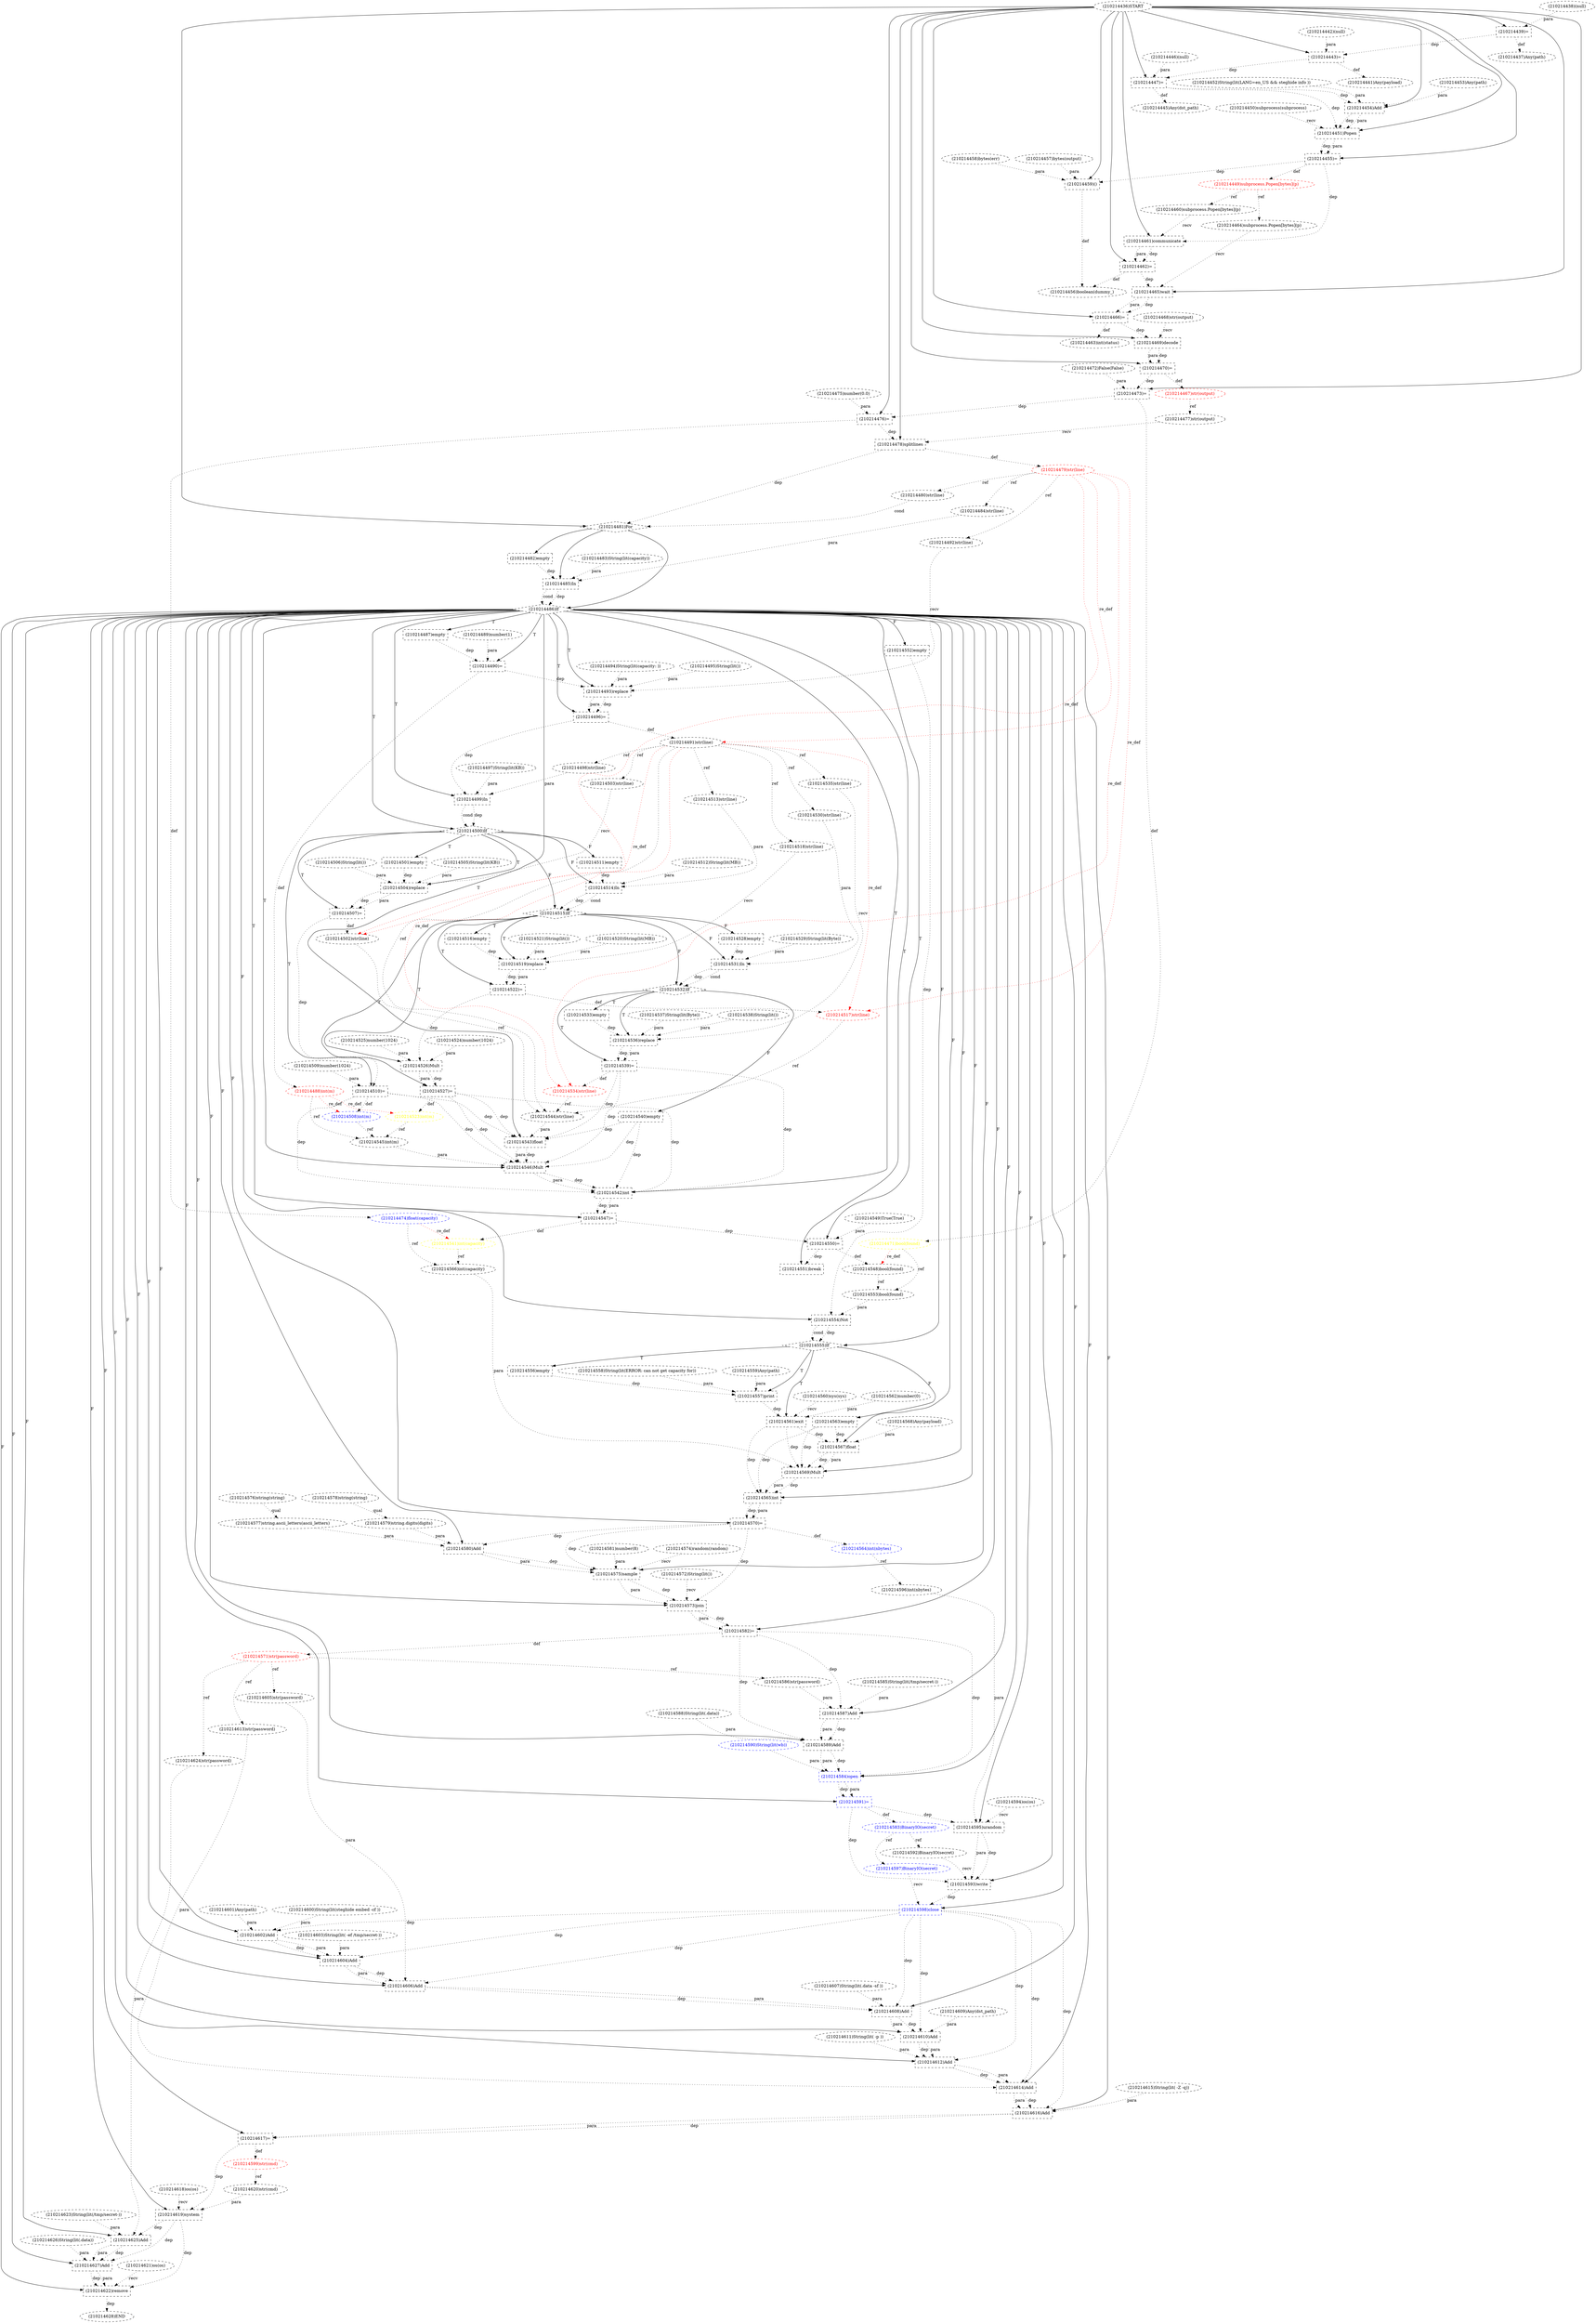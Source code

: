 digraph G {
1 [label="(210214581)number(8)" shape=ellipse style=dashed]
2 [label="(210214489)number(1)" shape=ellipse style=dashed]
3 [label="(210214563)empty" shape=box style=dashed]
4 [label="(210214617)=" shape=box style=dashed]
5 [label="(210214459)()" shape=box style=dashed]
6 [label="(210214453)Any(path)" shape=ellipse style=dashed]
7 [label="(210214555)If" shape=diamond style=dashed]
8 [label="(210214508)int(m)" shape=ellipse style=dashed color=blue fontcolor=blue]
9 [label="(210214535)str(line)" shape=ellipse style=dashed]
10 [label="(210214586)str(password)" shape=ellipse style=dashed]
11 [label="(210214475)number(0.0)" shape=ellipse style=dashed]
12 [label="(210214483)String(lit(capacity))" shape=ellipse style=dashed]
13 [label="(210214591)=" shape=box style=dashed color=blue fontcolor=blue]
14 [label="(210214506)String(lit())" shape=ellipse style=dashed]
15 [label="(210214484)str(line)" shape=ellipse style=dashed]
16 [label="(210214494)String(lit(capacity: ))" shape=ellipse style=dashed]
17 [label="(210214551)break" shape=box style=dashed]
18 [label="(210214589)Add" shape=box style=dashed]
19 [label="(210214625)Add" shape=box style=dashed]
20 [label="(210214569)Mult" shape=box style=dashed]
21 [label="(210214584)open" shape=box style=dashed color=blue fontcolor=blue]
22 [label="(210214488)int(m)" shape=ellipse style=dashed color=red fontcolor=red]
23 [label="(210214518)str(line)" shape=ellipse style=dashed]
24 [label="(210214571)str(password)" shape=ellipse style=dashed color=red fontcolor=red]
25 [label="(210214609)Any(dst_path)" shape=ellipse style=dashed]
26 [label="(210214590)String(lit(wb))" shape=ellipse style=dashed color=blue fontcolor=blue]
27 [label="(210214528)empty" shape=box style=dashed]
28 [label="(210214478)splitlines" shape=box style=dashed]
29 [label="(210214519)replace" shape=box style=dashed]
30 [label="(210214548)bool(found)" shape=ellipse style=dashed color=black fontcolor=black]
31 [label="(210214509)number(1024)" shape=ellipse style=dashed]
32 [label="(210214611)String(lit( -p ))" shape=ellipse style=dashed]
33 [label="(210214541)int(capacity)" shape=ellipse style=dashed color=yellow fontcolor=yellow]
34 [label="(210214618)os(os)" shape=ellipse style=dashed]
35 [label="(210214493)replace" shape=box style=dashed]
36 [label="(210214612)Add" shape=box style=dashed]
37 [label="(210214512)String(lit(MB))" shape=ellipse style=dashed]
38 [label="(210214443)=" shape=box style=dashed]
39 [label="(210214619)system" shape=box style=dashed]
40 [label="(210214545)int(m)" shape=ellipse style=dashed]
41 [label="(210214498)str(line)" shape=ellipse style=dashed]
42 [label="(210214530)str(line)" shape=ellipse style=dashed]
43 [label="(210214474)float(capacity)" shape=ellipse style=dashed color=blue fontcolor=blue]
44 [label="(210214578)string(string)" shape=ellipse style=dashed]
45 [label="(210214469)decode" shape=box style=dashed]
46 [label="(210214558)String(lit(ERROR: can not get capacity for))" shape=ellipse style=dashed]
47 [label="(210214565)int" shape=box style=dashed]
48 [label="(210214577)string.ascii_letters(ascii_letters)" shape=ellipse style=dashed]
49 [label="(210214546)Mult" shape=box style=dashed]
50 [label="(210214482)empty" shape=box style=dashed]
51 [label="(210214485)In" shape=box style=dashed]
52 [label="(210214613)str(password)" shape=ellipse style=dashed]
53 [label="(210214514)In" shape=box style=dashed]
54 [label="(210214615)String(lit( -Z -q))" shape=ellipse style=dashed]
55 [label="(210214436)START" style=dashed]
56 [label="(210214515)If" shape=diamond style=dashed]
57 [label="(210214503)str(line)" shape=ellipse style=dashed]
58 [label="(210214610)Add" shape=box style=dashed]
59 [label="(210214456)boolean(dummy_)" shape=ellipse style=dashed]
60 [label="(210214568)Any(payload)" shape=ellipse style=dashed]
61 [label="(210214576)string(string)" shape=ellipse style=dashed]
62 [label="(210214449)subprocess.Popen[bytes](p)" shape=ellipse style=dashed color=red fontcolor=red]
63 [label="(210214490)=" shape=box style=dashed]
64 [label="(210214479)str(line)" shape=ellipse style=dashed color=red fontcolor=red]
65 [label="(210214538)String(lit())" shape=ellipse style=dashed]
66 [label="(210214468)str(output)" shape=ellipse style=dashed]
67 [label="(210214464)subprocess.Popen[bytes](p)" shape=ellipse style=dashed]
68 [label="(210214491)str(line)" shape=ellipse style=dashed color=black fontcolor=black]
69 [label="(210214602)Add" shape=box style=dashed]
70 [label="(210214521)String(lit())" shape=ellipse style=dashed]
71 [label="(210214616)Add" shape=box style=dashed]
72 [label="(210214492)str(line)" shape=ellipse style=dashed]
73 [label="(210214496)=" shape=box style=dashed]
74 [label="(210214522)=" shape=box style=dashed]
75 [label="(210214559)Any(path)" shape=ellipse style=dashed]
76 [label="(210214566)int(capacity)" shape=ellipse style=dashed]
77 [label="(210214452)String(lit(LANG=en_US && steghide info ))" shape=ellipse style=dashed]
78 [label="(210214476)=" shape=box style=dashed]
79 [label="(210214450)subprocess(subprocess)" shape=ellipse style=dashed]
80 [label="(210214580)Add" shape=box style=dashed]
81 [label="(210214627)Add" shape=box style=dashed]
82 [label="(210214536)replace" shape=box style=dashed]
83 [label="(210214549)True(True)" shape=ellipse style=dashed]
84 [label="(210214500)If" shape=diamond style=dashed]
85 [label="(210214527)=" shape=box style=dashed]
86 [label="(210214544)str(line)" shape=ellipse style=dashed]
87 [label="(210214595)urandom" shape=box style=dashed]
88 [label="(210214471)bool(found)" shape=ellipse style=dashed color=yellow fontcolor=yellow]
89 [label="(210214540)empty" shape=box style=dashed]
90 [label="(210214458)bytes(err)" shape=ellipse style=dashed]
91 [label="(210214524)number(1024)" shape=ellipse style=dashed]
92 [label="(210214614)Add" shape=box style=dashed]
93 [label="(210214516)empty" shape=box style=dashed]
94 [label="(210214582)=" shape=box style=dashed]
95 [label="(210214597)BinaryIO(secret)" shape=ellipse style=dashed color=blue fontcolor=blue]
96 [label="(210214497)String(lit(KB))" shape=ellipse style=dashed]
97 [label="(210214529)String(lit(Byte))" shape=ellipse style=dashed]
98 [label="(210214437)Any(path)" shape=ellipse style=dashed]
99 [label="(210214622)remove" shape=box style=dashed]
100 [label="(210214504)replace" shape=box style=dashed]
101 [label="(210214583)BinaryIO(secret)" shape=ellipse style=dashed color=blue fontcolor=blue]
102 [label="(210214623)String(lit(/tmp/secret-))" shape=ellipse style=dashed]
103 [label="(210214510)=" shape=box style=dashed]
104 [label="(210214445)Any(dst_path)" shape=ellipse style=dashed]
105 [label="(210214556)empty" shape=box style=dashed]
106 [label="(210214455)=" shape=box style=dashed]
107 [label="(210214470)=" shape=box style=dashed]
108 [label="(210214495)String(lit())" shape=ellipse style=dashed]
109 [label="(210214624)str(password)" shape=ellipse style=dashed]
110 [label="(210214457)bytes(output)" shape=ellipse style=dashed]
111 [label="(210214557)print" shape=box style=dashed]
112 [label="(210214587)Add" shape=box style=dashed]
113 [label="(210214592)BinaryIO(secret)" shape=ellipse style=dashed]
114 [label="(210214517)str(line)" shape=ellipse style=dashed color=red fontcolor=red]
115 [label="(210214570)=" shape=box style=dashed]
116 [label="(210214451)Popen" shape=box style=dashed]
117 [label="(210214574)random(random)" shape=ellipse style=dashed]
118 [label="(210214438)(null)" shape=ellipse style=dashed]
119 [label="(210214601)Any(path)" shape=ellipse style=dashed]
120 [label="(210214462)=" shape=box style=dashed]
121 [label="(210214442)(null)" shape=ellipse style=dashed]
122 [label="(210214562)number(0)" shape=ellipse style=dashed]
123 [label="(210214621)os(os)" shape=ellipse style=dashed]
124 [label="(210214487)empty" shape=box style=dashed]
125 [label="(210214534)str(line)" shape=ellipse style=dashed color=red fontcolor=red]
126 [label="(210214465)wait" shape=box style=dashed]
127 [label="(210214502)str(line)" shape=ellipse style=dashed color=black fontcolor=black]
128 [label="(210214598)close" shape=box style=dashed color=blue fontcolor=blue]
129 [label="(210214605)str(password)" shape=ellipse style=dashed]
130 [label="(210214539)=" shape=box style=dashed]
131 [label="(210214439)=" shape=box style=dashed]
132 [label="(210214520)String(lit(MB))" shape=ellipse style=dashed]
133 [label="(210214447)=" shape=box style=dashed]
134 [label="(210214505)String(lit(KB))" shape=ellipse style=dashed]
135 [label="(210214523)int(m)" shape=ellipse style=dashed color=yellow fontcolor=yellow]
136 [label="(210214553)bool(found)" shape=ellipse style=dashed]
137 [label="(210214466)=" shape=box style=dashed]
138 [label="(210214480)str(line)" shape=ellipse style=dashed]
139 [label="(210214542)int" shape=box style=dashed]
140 [label="(210214560)sys(sys)" shape=ellipse style=dashed]
141 [label="(210214513)str(line)" shape=ellipse style=dashed]
142 [label="(210214547)=" shape=box style=dashed]
143 [label="(210214441)Any(payload)" shape=ellipse style=dashed]
144 [label="(210214596)int(nbytes)" shape=ellipse style=dashed]
145 [label="(210214473)=" shape=box style=dashed]
146 [label="(210214608)Add" shape=box style=dashed]
147 [label="(210214575)sample" shape=box style=dashed]
148 [label="(210214501)empty" shape=box style=dashed]
149 [label="(210214526)Mult" shape=box style=dashed]
150 [label="(210214477)str(output)" shape=ellipse style=dashed]
151 [label="(210214593)write" shape=box style=dashed]
152 [label="(210214532)If" shape=diamond style=dashed]
153 [label="(210214550)=" shape=box style=dashed]
154 [label="(210214564)int(nbytes)" shape=ellipse style=dashed color=blue fontcolor=blue]
155 [label="(210214588)String(lit(.data))" shape=ellipse style=dashed]
156 [label="(210214620)str(cmd)" shape=ellipse style=dashed]
157 [label="(210214533)empty" shape=box style=dashed]
158 [label="(210214543)float" shape=box style=dashed]
159 [label="(210214507)=" shape=box style=dashed]
160 [label="(210214606)Add" shape=box style=dashed]
161 [label="(210214460)subprocess.Popen[bytes](p)" shape=ellipse style=dashed]
162 [label="(210214626)String(lit(.data))" shape=ellipse style=dashed]
163 [label="(210214599)str(cmd)" shape=ellipse style=dashed color=red fontcolor=red]
164 [label="(210214446)(null)" shape=ellipse style=dashed]
165 [label="(210214579)string.digits(digits)" shape=ellipse style=dashed]
166 [label="(210214461)communicate" shape=box style=dashed]
167 [label="(210214454)Add" shape=box style=dashed]
168 [label="(210214499)In" shape=box style=dashed]
169 [label="(210214554)Not" shape=box style=dashed]
170 [label="(210214525)number(1024)" shape=ellipse style=dashed]
171 [label="(210214567)float" shape=box style=dashed]
172 [label="(210214463)int(status)" shape=ellipse style=dashed]
173 [label="(210214604)Add" shape=box style=dashed]
174 [label="(210214573)join" shape=box style=dashed]
175 [label="(210214561)exit" shape=box style=dashed]
176 [label="(210214472)False(False)" shape=ellipse style=dashed]
177 [label="(210214486)If" shape=diamond style=dashed]
178 [label="(210214594)os(os)" shape=ellipse style=dashed]
179 [label="(210214552)empty" shape=box style=dashed]
180 [label="(210214628)END" style=dashed]
181 [label="(210214600)String(lit(steghide embed -cf ))" shape=ellipse style=dashed]
182 [label="(210214467)str(output)" shape=ellipse style=dashed color=red fontcolor=red]
183 [label="(210214585)String(lit(/tmp/secret-))" shape=ellipse style=dashed]
184 [label="(210214603)String(lit( -ef /tmp/secret-))" shape=ellipse style=dashed]
185 [label="(210214537)String(lit(Byte))" shape=ellipse style=dashed]
186 [label="(210214572)String(lit())" shape=ellipse style=dashed]
187 [label="(210214607)String(lit(.data -sf ))" shape=ellipse style=dashed]
188 [label="(210214481)For" shape=diamond style=dashed]
189 [label="(210214511)empty" shape=box style=dashed]
190 [label="(210214531)In" shape=box style=dashed]
7 -> 3 [label="F"];
177 -> 4 [label="F"];
71 -> 4 [label="dep" style=dotted];
71 -> 4 [label="para" style=dotted];
55 -> 5 [label="" style=solid];
110 -> 5 [label="para" style=dotted];
90 -> 5 [label="para" style=dotted];
106 -> 5 [label="dep" style=dotted];
177 -> 7 [label="F"];
169 -> 7 [label="dep" style=dotted];
169 -> 7 [label="cond" style=dotted];
103 -> 8 [label="def" style=dotted];
22 -> 8 [label="re_def" style=dotted color=red];
68 -> 9 [label="ref" style=dotted];
24 -> 10 [label="ref" style=dotted];
177 -> 13 [label="F"];
21 -> 13 [label="dep" style=dotted];
21 -> 13 [label="para" style=dotted];
64 -> 15 [label="ref" style=dotted];
177 -> 17 [label="T"];
153 -> 17 [label="dep" style=dotted];
177 -> 18 [label="F"];
112 -> 18 [label="dep" style=dotted];
112 -> 18 [label="para" style=dotted];
155 -> 18 [label="para" style=dotted];
94 -> 18 [label="dep" style=dotted];
177 -> 19 [label="F"];
102 -> 19 [label="para" style=dotted];
109 -> 19 [label="para" style=dotted];
39 -> 19 [label="dep" style=dotted];
177 -> 20 [label="F"];
76 -> 20 [label="para" style=dotted];
171 -> 20 [label="dep" style=dotted];
171 -> 20 [label="para" style=dotted];
3 -> 20 [label="dep" style=dotted];
175 -> 20 [label="dep" style=dotted];
177 -> 21 [label="F"];
18 -> 21 [label="dep" style=dotted];
18 -> 21 [label="para" style=dotted];
26 -> 21 [label="para" style=dotted];
94 -> 21 [label="dep" style=dotted];
63 -> 22 [label="def" style=dotted];
68 -> 23 [label="ref" style=dotted];
94 -> 24 [label="def" style=dotted];
56 -> 27 [label="F"];
55 -> 28 [label="" style=solid];
150 -> 28 [label="recv" style=dotted];
78 -> 28 [label="dep" style=dotted];
56 -> 29 [label="T"];
23 -> 29 [label="recv" style=dotted];
132 -> 29 [label="para" style=dotted];
70 -> 29 [label="para" style=dotted];
93 -> 29 [label="dep" style=dotted];
153 -> 30 [label="def" style=dotted];
88 -> 30 [label="re_def" style=dotted color=red];
142 -> 33 [label="def" style=dotted];
43 -> 33 [label="re_def" style=dotted color=red];
177 -> 35 [label="T"];
72 -> 35 [label="recv" style=dotted];
16 -> 35 [label="para" style=dotted];
108 -> 35 [label="para" style=dotted];
63 -> 35 [label="dep" style=dotted];
177 -> 36 [label="F"];
58 -> 36 [label="dep" style=dotted];
58 -> 36 [label="para" style=dotted];
32 -> 36 [label="para" style=dotted];
128 -> 36 [label="dep" style=dotted];
55 -> 38 [label="" style=solid];
121 -> 38 [label="para" style=dotted];
131 -> 38 [label="dep" style=dotted];
177 -> 39 [label="F"];
34 -> 39 [label="recv" style=dotted];
156 -> 39 [label="para" style=dotted];
4 -> 39 [label="dep" style=dotted];
22 -> 40 [label="ref" style=dotted];
8 -> 40 [label="ref" style=dotted];
135 -> 40 [label="ref" style=dotted];
68 -> 41 [label="ref" style=dotted];
68 -> 42 [label="ref" style=dotted];
78 -> 43 [label="def" style=dotted];
55 -> 45 [label="" style=solid];
66 -> 45 [label="recv" style=dotted];
137 -> 45 [label="dep" style=dotted];
177 -> 47 [label="F"];
20 -> 47 [label="dep" style=dotted];
20 -> 47 [label="para" style=dotted];
3 -> 47 [label="dep" style=dotted];
175 -> 47 [label="dep" style=dotted];
61 -> 48 [label="qual" style=dotted];
177 -> 49 [label="T"];
158 -> 49 [label="dep" style=dotted];
158 -> 49 [label="para" style=dotted];
40 -> 49 [label="para" style=dotted];
89 -> 49 [label="dep" style=dotted];
103 -> 49 [label="dep" style=dotted];
85 -> 49 [label="dep" style=dotted];
130 -> 49 [label="dep" style=dotted];
188 -> 50 [label="" style=solid];
188 -> 51 [label="" style=solid];
12 -> 51 [label="para" style=dotted];
15 -> 51 [label="para" style=dotted];
50 -> 51 [label="dep" style=dotted];
24 -> 52 [label="ref" style=dotted];
84 -> 53 [label="F"];
37 -> 53 [label="para" style=dotted];
141 -> 53 [label="para" style=dotted];
189 -> 53 [label="dep" style=dotted];
84 -> 56 [label="F"];
53 -> 56 [label="dep" style=dotted];
53 -> 56 [label="cond" style=dotted];
68 -> 57 [label="ref" style=dotted];
177 -> 58 [label="F"];
146 -> 58 [label="dep" style=dotted];
146 -> 58 [label="para" style=dotted];
25 -> 58 [label="para" style=dotted];
128 -> 58 [label="dep" style=dotted];
5 -> 59 [label="def" style=dotted];
120 -> 59 [label="def" style=dotted];
106 -> 62 [label="def" style=dotted];
177 -> 63 [label="T"];
2 -> 63 [label="para" style=dotted];
124 -> 63 [label="dep" style=dotted];
28 -> 64 [label="def" style=dotted];
62 -> 67 [label="ref" style=dotted];
73 -> 68 [label="def" style=dotted];
64 -> 68 [label="re_def" style=dotted color=red];
177 -> 69 [label="F"];
181 -> 69 [label="para" style=dotted];
119 -> 69 [label="para" style=dotted];
128 -> 69 [label="dep" style=dotted];
177 -> 71 [label="F"];
92 -> 71 [label="dep" style=dotted];
92 -> 71 [label="para" style=dotted];
54 -> 71 [label="para" style=dotted];
128 -> 71 [label="dep" style=dotted];
64 -> 72 [label="ref" style=dotted];
177 -> 73 [label="T"];
35 -> 73 [label="dep" style=dotted];
35 -> 73 [label="para" style=dotted];
56 -> 74 [label="T"];
29 -> 74 [label="dep" style=dotted];
29 -> 74 [label="para" style=dotted];
43 -> 76 [label="ref" style=dotted];
33 -> 76 [label="ref" style=dotted];
55 -> 78 [label="" style=solid];
11 -> 78 [label="para" style=dotted];
145 -> 78 [label="dep" style=dotted];
177 -> 80 [label="F"];
48 -> 80 [label="para" style=dotted];
165 -> 80 [label="para" style=dotted];
115 -> 80 [label="dep" style=dotted];
177 -> 81 [label="F"];
19 -> 81 [label="dep" style=dotted];
19 -> 81 [label="para" style=dotted];
162 -> 81 [label="para" style=dotted];
39 -> 81 [label="dep" style=dotted];
152 -> 82 [label="T"];
9 -> 82 [label="recv" style=dotted];
185 -> 82 [label="para" style=dotted];
65 -> 82 [label="para" style=dotted];
157 -> 82 [label="dep" style=dotted];
177 -> 84 [label="T"];
168 -> 84 [label="dep" style=dotted];
168 -> 84 [label="cond" style=dotted];
56 -> 85 [label="T"];
149 -> 85 [label="dep" style=dotted];
149 -> 85 [label="para" style=dotted];
125 -> 86 [label="ref" style=dotted];
127 -> 86 [label="ref" style=dotted];
114 -> 86 [label="ref" style=dotted];
68 -> 86 [label="ref" style=dotted];
177 -> 87 [label="F"];
178 -> 87 [label="recv" style=dotted];
144 -> 87 [label="para" style=dotted];
13 -> 87 [label="dep" style=dotted];
145 -> 88 [label="def" style=dotted];
152 -> 89 [label="F"];
177 -> 92 [label="F"];
36 -> 92 [label="dep" style=dotted];
36 -> 92 [label="para" style=dotted];
52 -> 92 [label="para" style=dotted];
128 -> 92 [label="dep" style=dotted];
56 -> 93 [label="T"];
177 -> 94 [label="F"];
174 -> 94 [label="dep" style=dotted];
174 -> 94 [label="para" style=dotted];
101 -> 95 [label="ref" style=dotted];
131 -> 98 [label="def" style=dotted];
177 -> 99 [label="F"];
123 -> 99 [label="recv" style=dotted];
81 -> 99 [label="dep" style=dotted];
81 -> 99 [label="para" style=dotted];
39 -> 99 [label="dep" style=dotted];
84 -> 100 [label="T"];
57 -> 100 [label="recv" style=dotted];
134 -> 100 [label="para" style=dotted];
14 -> 100 [label="para" style=dotted];
148 -> 100 [label="dep" style=dotted];
13 -> 101 [label="def" style=dotted];
84 -> 103 [label="T"];
31 -> 103 [label="para" style=dotted];
159 -> 103 [label="dep" style=dotted];
133 -> 104 [label="def" style=dotted];
7 -> 105 [label="T"];
55 -> 106 [label="" style=solid];
116 -> 106 [label="dep" style=dotted];
116 -> 106 [label="para" style=dotted];
55 -> 107 [label="" style=solid];
45 -> 107 [label="dep" style=dotted];
45 -> 107 [label="para" style=dotted];
24 -> 109 [label="ref" style=dotted];
7 -> 111 [label="T"];
46 -> 111 [label="para" style=dotted];
75 -> 111 [label="para" style=dotted];
105 -> 111 [label="dep" style=dotted];
177 -> 112 [label="F"];
183 -> 112 [label="para" style=dotted];
10 -> 112 [label="para" style=dotted];
94 -> 112 [label="dep" style=dotted];
101 -> 113 [label="ref" style=dotted];
74 -> 114 [label="def" style=dotted];
68 -> 114 [label="re_def" style=dotted color=red];
64 -> 114 [label="re_def" style=dotted color=red];
177 -> 115 [label="F"];
47 -> 115 [label="dep" style=dotted];
47 -> 115 [label="para" style=dotted];
55 -> 116 [label="" style=solid];
79 -> 116 [label="recv" style=dotted];
167 -> 116 [label="dep" style=dotted];
167 -> 116 [label="para" style=dotted];
133 -> 116 [label="dep" style=dotted];
55 -> 120 [label="" style=solid];
166 -> 120 [label="dep" style=dotted];
166 -> 120 [label="para" style=dotted];
177 -> 124 [label="T"];
130 -> 125 [label="def" style=dotted];
68 -> 125 [label="re_def" style=dotted color=red];
64 -> 125 [label="re_def" style=dotted color=red];
55 -> 126 [label="" style=solid];
67 -> 126 [label="recv" style=dotted];
120 -> 126 [label="dep" style=dotted];
159 -> 127 [label="def" style=dotted];
68 -> 127 [label="re_def" style=dotted color=red];
64 -> 127 [label="re_def" style=dotted color=red];
177 -> 128 [label="F"];
95 -> 128 [label="recv" style=dotted];
151 -> 128 [label="dep" style=dotted];
24 -> 129 [label="ref" style=dotted];
152 -> 130 [label="T"];
82 -> 130 [label="dep" style=dotted];
82 -> 130 [label="para" style=dotted];
55 -> 131 [label="" style=solid];
118 -> 131 [label="para" style=dotted];
55 -> 133 [label="" style=solid];
164 -> 133 [label="para" style=dotted];
38 -> 133 [label="dep" style=dotted];
85 -> 135 [label="def" style=dotted];
22 -> 135 [label="re_def" style=dotted color=red];
30 -> 136 [label="ref" style=dotted];
88 -> 136 [label="ref" style=dotted];
55 -> 137 [label="" style=solid];
126 -> 137 [label="dep" style=dotted];
126 -> 137 [label="para" style=dotted];
64 -> 138 [label="ref" style=dotted];
177 -> 139 [label="T"];
49 -> 139 [label="dep" style=dotted];
49 -> 139 [label="para" style=dotted];
89 -> 139 [label="dep" style=dotted];
103 -> 139 [label="dep" style=dotted];
85 -> 139 [label="dep" style=dotted];
130 -> 139 [label="dep" style=dotted];
68 -> 141 [label="ref" style=dotted];
177 -> 142 [label="T"];
139 -> 142 [label="dep" style=dotted];
139 -> 142 [label="para" style=dotted];
38 -> 143 [label="def" style=dotted];
154 -> 144 [label="ref" style=dotted];
55 -> 145 [label="" style=solid];
176 -> 145 [label="para" style=dotted];
107 -> 145 [label="dep" style=dotted];
177 -> 146 [label="F"];
160 -> 146 [label="dep" style=dotted];
160 -> 146 [label="para" style=dotted];
187 -> 146 [label="para" style=dotted];
128 -> 146 [label="dep" style=dotted];
177 -> 147 [label="F"];
117 -> 147 [label="recv" style=dotted];
80 -> 147 [label="dep" style=dotted];
80 -> 147 [label="para" style=dotted];
1 -> 147 [label="para" style=dotted];
115 -> 147 [label="dep" style=dotted];
84 -> 148 [label="T"];
56 -> 149 [label="T"];
91 -> 149 [label="para" style=dotted];
170 -> 149 [label="para" style=dotted];
74 -> 149 [label="dep" style=dotted];
182 -> 150 [label="ref" style=dotted];
177 -> 151 [label="F"];
113 -> 151 [label="recv" style=dotted];
87 -> 151 [label="dep" style=dotted];
87 -> 151 [label="para" style=dotted];
13 -> 151 [label="dep" style=dotted];
56 -> 152 [label="F"];
190 -> 152 [label="dep" style=dotted];
190 -> 152 [label="cond" style=dotted];
177 -> 153 [label="T"];
83 -> 153 [label="para" style=dotted];
142 -> 153 [label="dep" style=dotted];
115 -> 154 [label="def" style=dotted];
163 -> 156 [label="ref" style=dotted];
152 -> 157 [label="T"];
177 -> 158 [label="T"];
86 -> 158 [label="para" style=dotted];
89 -> 158 [label="dep" style=dotted];
103 -> 158 [label="dep" style=dotted];
85 -> 158 [label="dep" style=dotted];
130 -> 158 [label="dep" style=dotted];
84 -> 159 [label="T"];
100 -> 159 [label="dep" style=dotted];
100 -> 159 [label="para" style=dotted];
177 -> 160 [label="F"];
173 -> 160 [label="dep" style=dotted];
173 -> 160 [label="para" style=dotted];
129 -> 160 [label="para" style=dotted];
128 -> 160 [label="dep" style=dotted];
62 -> 161 [label="ref" style=dotted];
4 -> 163 [label="def" style=dotted];
44 -> 165 [label="qual" style=dotted];
55 -> 166 [label="" style=solid];
161 -> 166 [label="recv" style=dotted];
106 -> 166 [label="dep" style=dotted];
55 -> 167 [label="" style=solid];
77 -> 167 [label="para" style=dotted];
6 -> 167 [label="para" style=dotted];
133 -> 167 [label="dep" style=dotted];
177 -> 168 [label="T"];
96 -> 168 [label="para" style=dotted];
41 -> 168 [label="para" style=dotted];
73 -> 168 [label="dep" style=dotted];
177 -> 169 [label="F"];
136 -> 169 [label="para" style=dotted];
179 -> 169 [label="dep" style=dotted];
177 -> 171 [label="F"];
60 -> 171 [label="para" style=dotted];
3 -> 171 [label="dep" style=dotted];
175 -> 171 [label="dep" style=dotted];
137 -> 172 [label="def" style=dotted];
177 -> 173 [label="F"];
69 -> 173 [label="dep" style=dotted];
69 -> 173 [label="para" style=dotted];
184 -> 173 [label="para" style=dotted];
128 -> 173 [label="dep" style=dotted];
177 -> 174 [label="F"];
186 -> 174 [label="recv" style=dotted];
147 -> 174 [label="dep" style=dotted];
147 -> 174 [label="para" style=dotted];
115 -> 174 [label="dep" style=dotted];
7 -> 175 [label="T"];
140 -> 175 [label="recv" style=dotted];
122 -> 175 [label="para" style=dotted];
111 -> 175 [label="dep" style=dotted];
188 -> 177 [label="" style=solid];
51 -> 177 [label="dep" style=dotted];
51 -> 177 [label="cond" style=dotted];
177 -> 179 [label="F"];
99 -> 180 [label="dep" style=dotted];
107 -> 182 [label="def" style=dotted];
55 -> 188 [label="" style=solid];
28 -> 188 [label="dep" style=dotted];
138 -> 188 [label="cond" style=dotted];
84 -> 189 [label="F"];
56 -> 190 [label="F"];
97 -> 190 [label="para" style=dotted];
42 -> 190 [label="para" style=dotted];
27 -> 190 [label="dep" style=dotted];
}